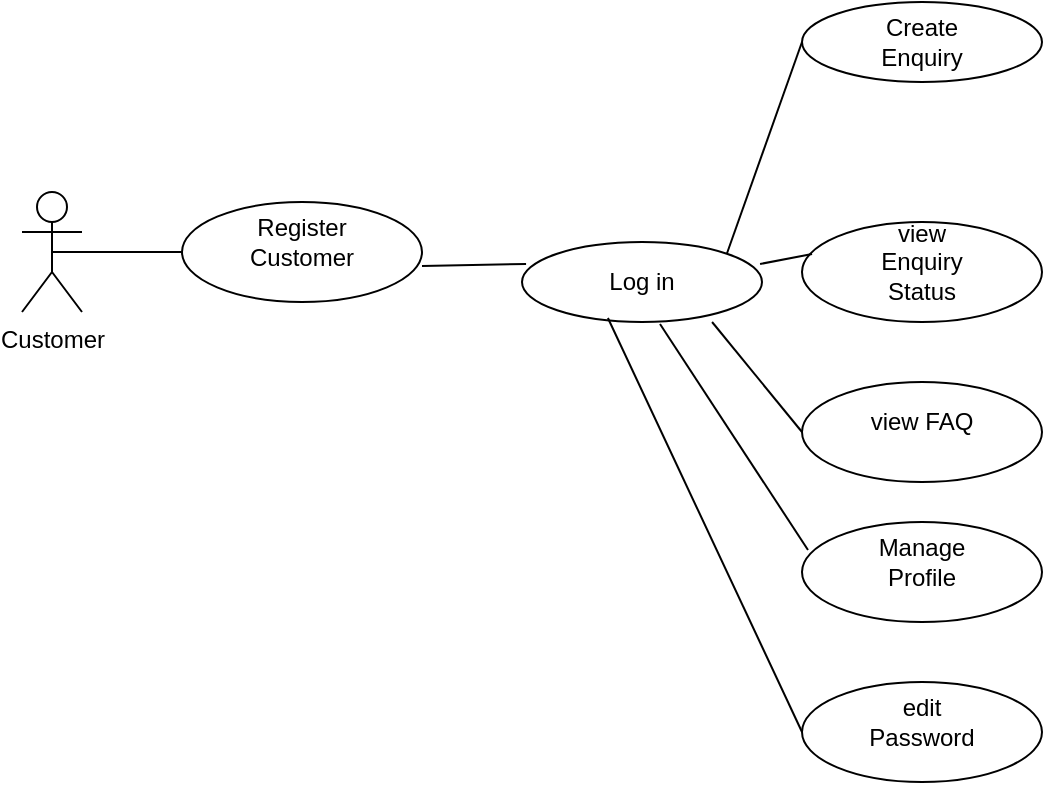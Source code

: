 <mxfile version="21.2.8" type="github">
  <diagram name="Page-1" id="cCaj6I9_EqimoGMLsfV3">
    <mxGraphModel dx="1360" dy="775" grid="1" gridSize="10" guides="1" tooltips="1" connect="1" arrows="1" fold="1" page="1" pageScale="1" pageWidth="827" pageHeight="1169" math="0" shadow="0">
      <root>
        <mxCell id="0" />
        <mxCell id="1" parent="0" />
        <mxCell id="t31nyGQxMdidjz3UWJmn-1" value="Customer" style="shape=umlActor;verticalLabelPosition=bottom;verticalAlign=top;html=1;outlineConnect=0;" vertex="1" parent="1">
          <mxGeometry x="40" y="315" width="30" height="60" as="geometry" />
        </mxCell>
        <mxCell id="t31nyGQxMdidjz3UWJmn-3" value="" style="ellipse;whiteSpace=wrap;html=1;" vertex="1" parent="1">
          <mxGeometry x="430" y="220" width="120" height="40" as="geometry" />
        </mxCell>
        <mxCell id="t31nyGQxMdidjz3UWJmn-4" value="Create Enquiry" style="text;html=1;strokeColor=none;fillColor=none;align=center;verticalAlign=middle;whiteSpace=wrap;rounded=0;" vertex="1" parent="1">
          <mxGeometry x="460" y="225" width="60" height="30" as="geometry" />
        </mxCell>
        <mxCell id="t31nyGQxMdidjz3UWJmn-5" value="" style="ellipse;whiteSpace=wrap;html=1;" vertex="1" parent="1">
          <mxGeometry x="290" y="340" width="120" height="40" as="geometry" />
        </mxCell>
        <mxCell id="t31nyGQxMdidjz3UWJmn-6" value="Log in" style="text;html=1;strokeColor=none;fillColor=none;align=center;verticalAlign=middle;whiteSpace=wrap;rounded=0;" vertex="1" parent="1">
          <mxGeometry x="320" y="345" width="60" height="30" as="geometry" />
        </mxCell>
        <mxCell id="t31nyGQxMdidjz3UWJmn-9" value="" style="ellipse;whiteSpace=wrap;html=1;" vertex="1" parent="1">
          <mxGeometry x="430" y="330" width="120" height="50" as="geometry" />
        </mxCell>
        <mxCell id="t31nyGQxMdidjz3UWJmn-10" value="view Enquiry Status" style="text;html=1;strokeColor=none;fillColor=none;align=center;verticalAlign=middle;whiteSpace=wrap;rounded=0;" vertex="1" parent="1">
          <mxGeometry x="460" y="335" width="60" height="30" as="geometry" />
        </mxCell>
        <mxCell id="t31nyGQxMdidjz3UWJmn-11" value="" style="ellipse;whiteSpace=wrap;html=1;" vertex="1" parent="1">
          <mxGeometry x="430" y="410" width="120" height="50" as="geometry" />
        </mxCell>
        <mxCell id="t31nyGQxMdidjz3UWJmn-12" value="view FAQ" style="text;html=1;strokeColor=none;fillColor=none;align=center;verticalAlign=middle;whiteSpace=wrap;rounded=0;" vertex="1" parent="1">
          <mxGeometry x="460" y="415" width="60" height="30" as="geometry" />
        </mxCell>
        <mxCell id="t31nyGQxMdidjz3UWJmn-13" value="" style="ellipse;whiteSpace=wrap;html=1;" vertex="1" parent="1">
          <mxGeometry x="120" y="320" width="120" height="50" as="geometry" />
        </mxCell>
        <mxCell id="t31nyGQxMdidjz3UWJmn-14" value="Register Customer" style="text;html=1;strokeColor=none;fillColor=none;align=center;verticalAlign=middle;whiteSpace=wrap;rounded=0;" vertex="1" parent="1">
          <mxGeometry x="150" y="325" width="60" height="30" as="geometry" />
        </mxCell>
        <mxCell id="t31nyGQxMdidjz3UWJmn-16" value="" style="ellipse;whiteSpace=wrap;html=1;" vertex="1" parent="1">
          <mxGeometry x="430" y="480" width="120" height="50" as="geometry" />
        </mxCell>
        <mxCell id="t31nyGQxMdidjz3UWJmn-17" value="Manage Profile" style="text;html=1;strokeColor=none;fillColor=none;align=center;verticalAlign=middle;whiteSpace=wrap;rounded=0;" vertex="1" parent="1">
          <mxGeometry x="460" y="485" width="60" height="30" as="geometry" />
        </mxCell>
        <mxCell id="t31nyGQxMdidjz3UWJmn-21" value="" style="ellipse;whiteSpace=wrap;html=1;" vertex="1" parent="1">
          <mxGeometry x="430" y="560" width="120" height="50" as="geometry" />
        </mxCell>
        <mxCell id="t31nyGQxMdidjz3UWJmn-22" value="edit Password" style="text;html=1;strokeColor=none;fillColor=none;align=center;verticalAlign=middle;whiteSpace=wrap;rounded=0;" vertex="1" parent="1">
          <mxGeometry x="460" y="565" width="60" height="30" as="geometry" />
        </mxCell>
        <mxCell id="t31nyGQxMdidjz3UWJmn-23" value="" style="endArrow=none;html=1;rounded=0;exitX=0.5;exitY=0.5;exitDx=0;exitDy=0;exitPerimeter=0;entryX=0;entryY=0.5;entryDx=0;entryDy=0;" edge="1" parent="1" source="t31nyGQxMdidjz3UWJmn-1" target="t31nyGQxMdidjz3UWJmn-13">
          <mxGeometry width="50" height="50" relative="1" as="geometry">
            <mxPoint x="390" y="440" as="sourcePoint" />
            <mxPoint x="440" y="390" as="targetPoint" />
          </mxGeometry>
        </mxCell>
        <mxCell id="t31nyGQxMdidjz3UWJmn-24" value="" style="endArrow=none;html=1;rounded=0;exitX=1;exitY=0.64;exitDx=0;exitDy=0;exitPerimeter=0;entryX=0.017;entryY=0.275;entryDx=0;entryDy=0;entryPerimeter=0;" edge="1" parent="1" source="t31nyGQxMdidjz3UWJmn-13" target="t31nyGQxMdidjz3UWJmn-5">
          <mxGeometry width="50" height="50" relative="1" as="geometry">
            <mxPoint x="390" y="440" as="sourcePoint" />
            <mxPoint x="440" y="390" as="targetPoint" />
          </mxGeometry>
        </mxCell>
        <mxCell id="t31nyGQxMdidjz3UWJmn-25" value="" style="endArrow=none;html=1;rounded=0;entryX=0;entryY=0.5;entryDx=0;entryDy=0;exitX=1;exitY=0;exitDx=0;exitDy=0;" edge="1" parent="1" source="t31nyGQxMdidjz3UWJmn-5" target="t31nyGQxMdidjz3UWJmn-3">
          <mxGeometry width="50" height="50" relative="1" as="geometry">
            <mxPoint x="390" y="440" as="sourcePoint" />
            <mxPoint x="440" y="390" as="targetPoint" />
          </mxGeometry>
        </mxCell>
        <mxCell id="t31nyGQxMdidjz3UWJmn-26" value="" style="endArrow=none;html=1;rounded=0;entryX=0.042;entryY=0.32;entryDx=0;entryDy=0;entryPerimeter=0;exitX=0.992;exitY=0.275;exitDx=0;exitDy=0;exitPerimeter=0;" edge="1" parent="1" source="t31nyGQxMdidjz3UWJmn-5" target="t31nyGQxMdidjz3UWJmn-9">
          <mxGeometry width="50" height="50" relative="1" as="geometry">
            <mxPoint x="390" y="440" as="sourcePoint" />
            <mxPoint x="440" y="390" as="targetPoint" />
          </mxGeometry>
        </mxCell>
        <mxCell id="t31nyGQxMdidjz3UWJmn-27" value="" style="endArrow=none;html=1;rounded=0;entryX=0;entryY=0.5;entryDx=0;entryDy=0;exitX=0.792;exitY=1;exitDx=0;exitDy=0;exitPerimeter=0;" edge="1" parent="1" source="t31nyGQxMdidjz3UWJmn-5" target="t31nyGQxMdidjz3UWJmn-11">
          <mxGeometry width="50" height="50" relative="1" as="geometry">
            <mxPoint x="390" y="440" as="sourcePoint" />
            <mxPoint x="440" y="390" as="targetPoint" />
          </mxGeometry>
        </mxCell>
        <mxCell id="t31nyGQxMdidjz3UWJmn-30" value="" style="endArrow=none;html=1;rounded=0;exitX=0.575;exitY=1.025;exitDx=0;exitDy=0;entryX=0.025;entryY=0.28;entryDx=0;entryDy=0;entryPerimeter=0;exitPerimeter=0;" edge="1" parent="1" source="t31nyGQxMdidjz3UWJmn-5" target="t31nyGQxMdidjz3UWJmn-16">
          <mxGeometry width="50" height="50" relative="1" as="geometry">
            <mxPoint x="390" y="440" as="sourcePoint" />
            <mxPoint x="440" y="390" as="targetPoint" />
          </mxGeometry>
        </mxCell>
        <mxCell id="t31nyGQxMdidjz3UWJmn-31" value="" style="endArrow=none;html=1;rounded=0;exitX=0.358;exitY=0.95;exitDx=0;exitDy=0;exitPerimeter=0;entryX=0;entryY=0.5;entryDx=0;entryDy=0;" edge="1" parent="1" source="t31nyGQxMdidjz3UWJmn-5" target="t31nyGQxMdidjz3UWJmn-21">
          <mxGeometry width="50" height="50" relative="1" as="geometry">
            <mxPoint x="390" y="440" as="sourcePoint" />
            <mxPoint x="440" y="390" as="targetPoint" />
          </mxGeometry>
        </mxCell>
      </root>
    </mxGraphModel>
  </diagram>
</mxfile>
